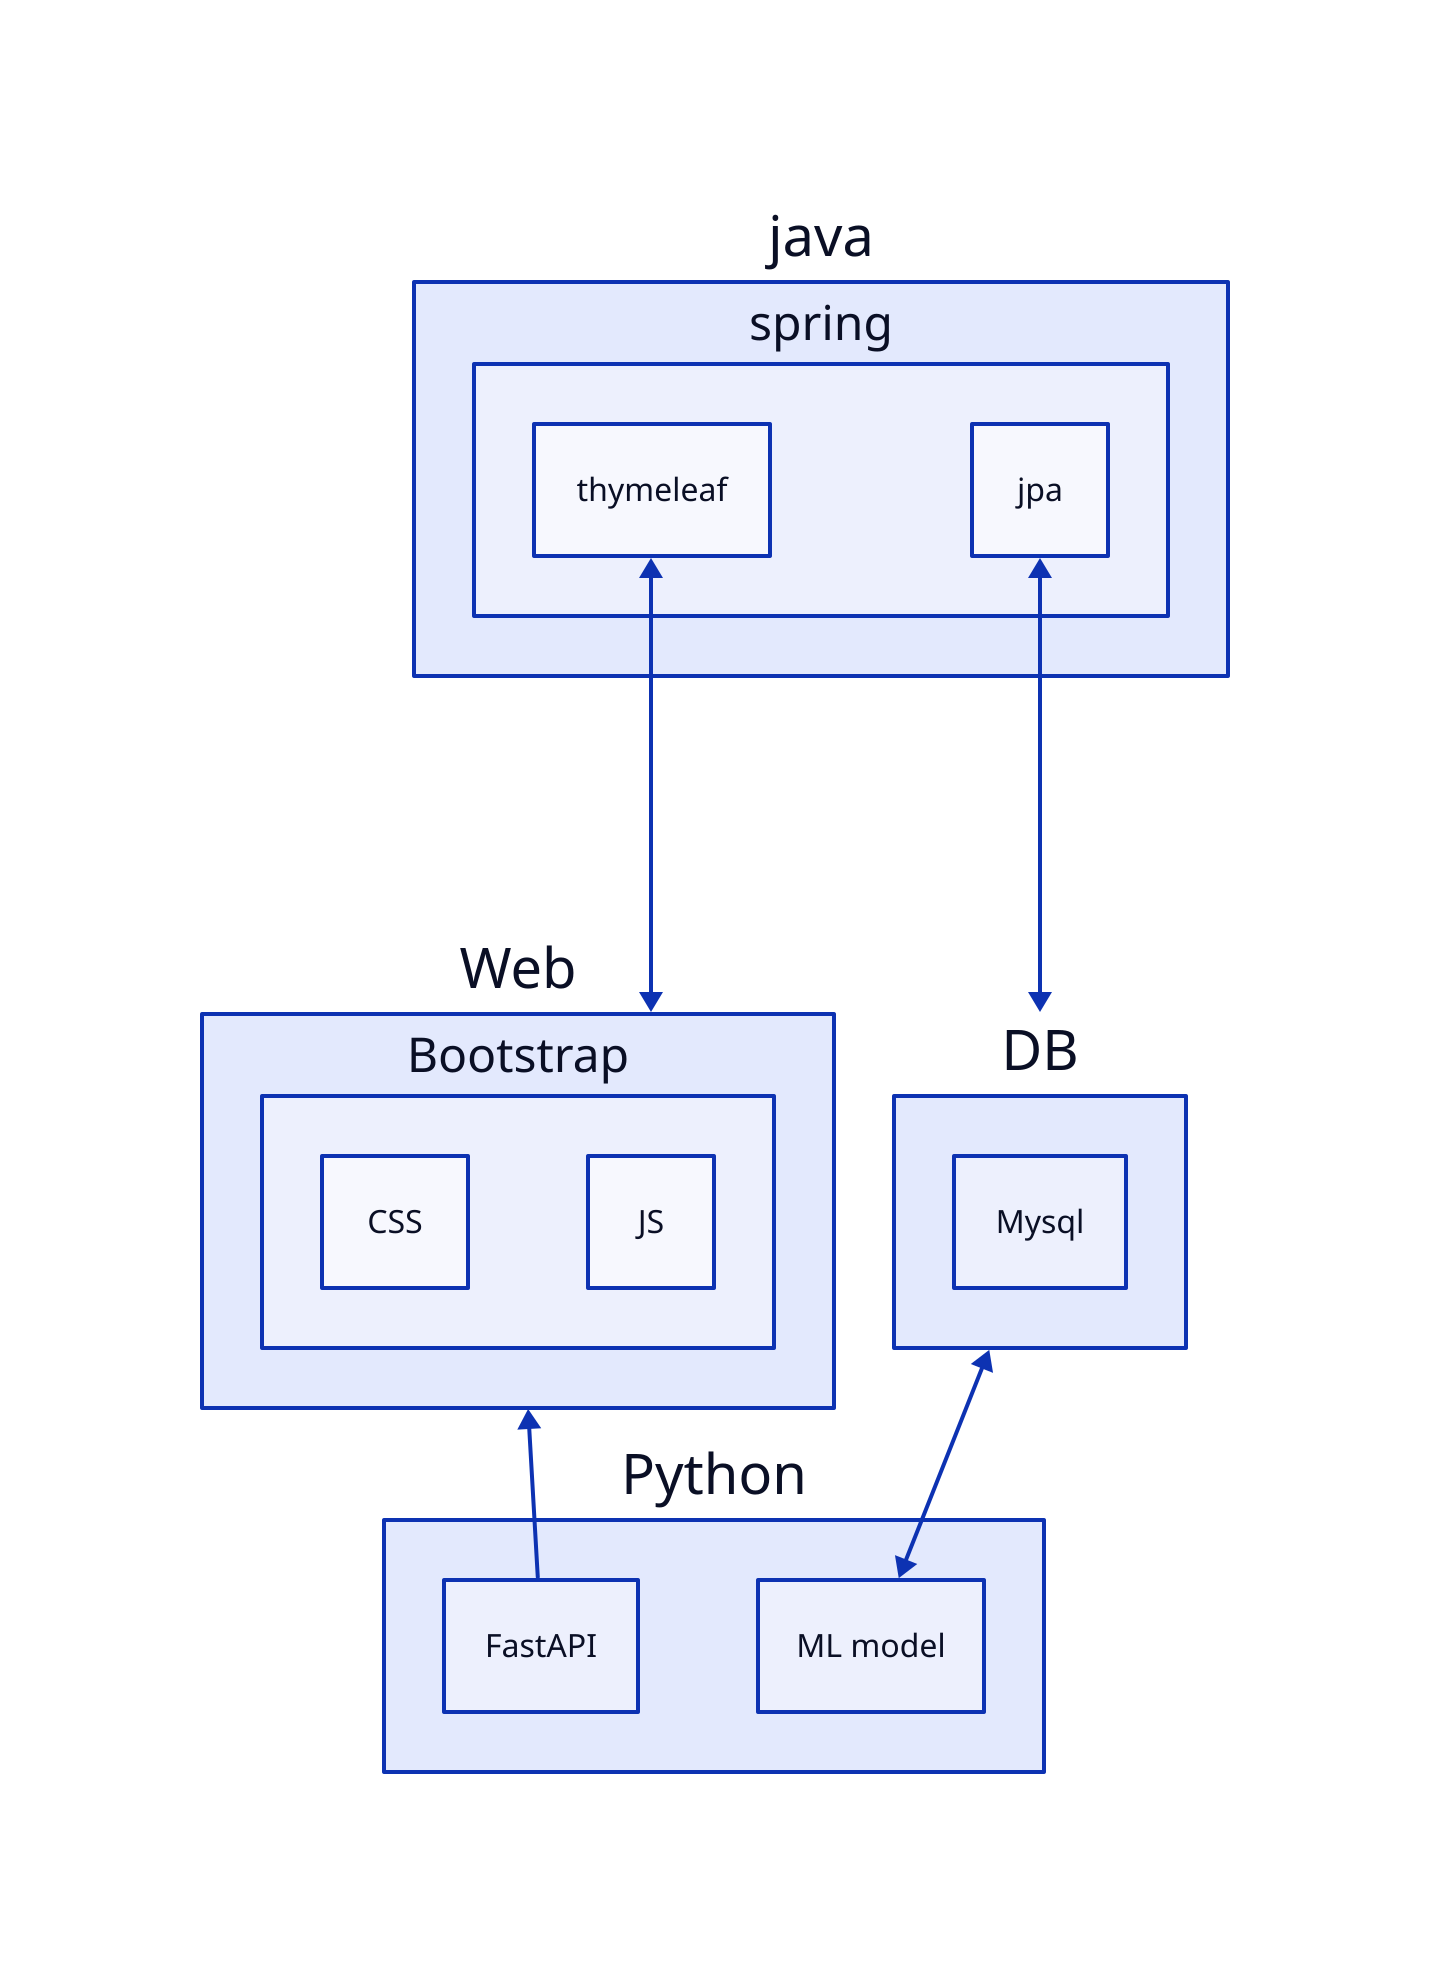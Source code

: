 java: {  
    spring: {  
      thymeleaf <-> _._.Web  
      jpa <-> _._.DB  
    }  
  }  
  Web: {  
    Bootstrap: {  
      CSS  
      JS  
    }  
  }  
  DB: {  
    Mysql  
  }  
  Python: {  
    near: bottom-center
    
    FastAPI -> _.Web  
    ML model <-> _.DB  
  }